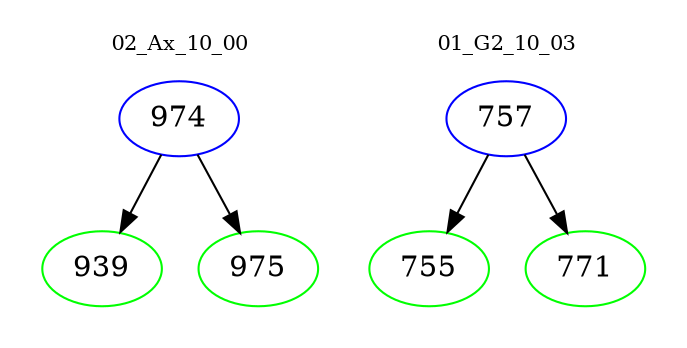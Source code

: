digraph{
subgraph cluster_0 {
color = white
label = "02_Ax_10_00";
fontsize=10;
T0_974 [label="974", color="blue"]
T0_974 -> T0_939 [color="black"]
T0_939 [label="939", color="green"]
T0_974 -> T0_975 [color="black"]
T0_975 [label="975", color="green"]
}
subgraph cluster_1 {
color = white
label = "01_G2_10_03";
fontsize=10;
T1_757 [label="757", color="blue"]
T1_757 -> T1_755 [color="black"]
T1_755 [label="755", color="green"]
T1_757 -> T1_771 [color="black"]
T1_771 [label="771", color="green"]
}
}

